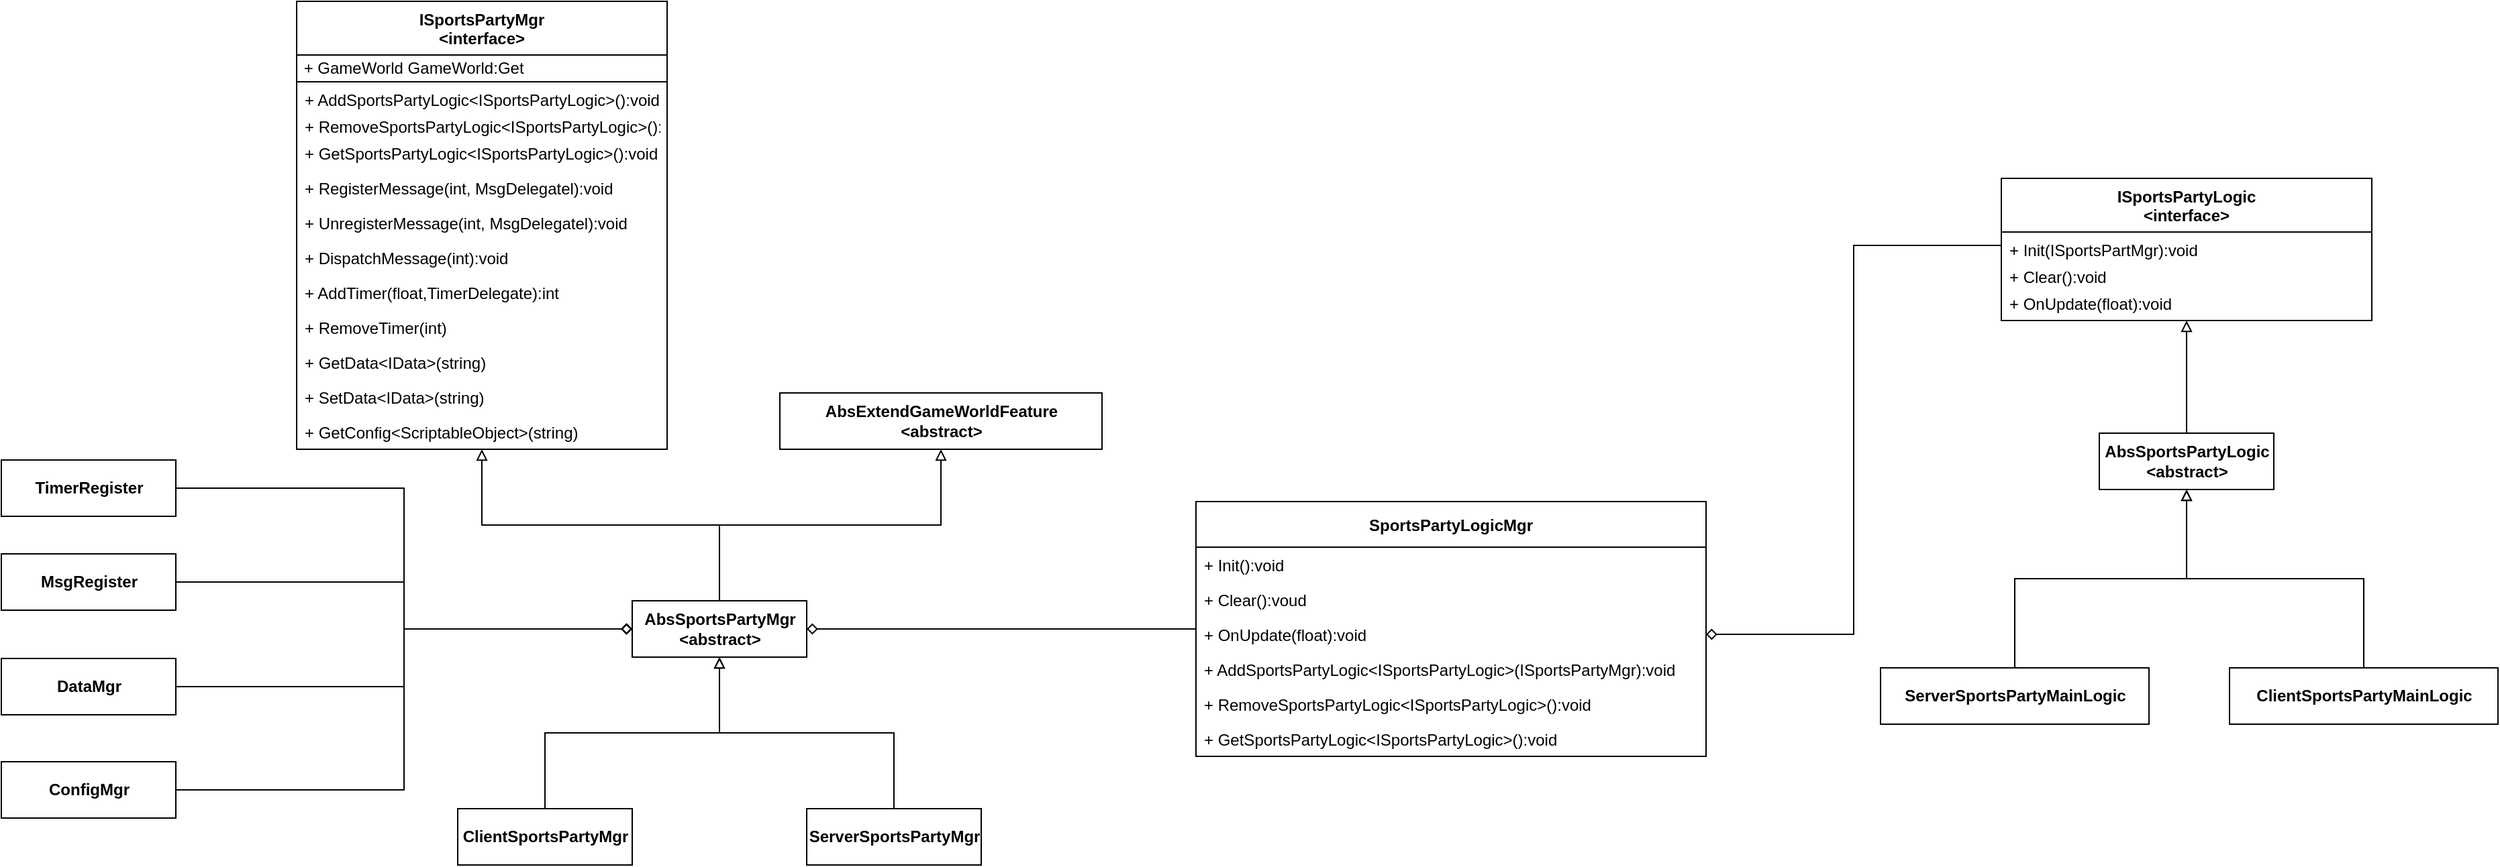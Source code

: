 <mxfile version="14.7.9" type="github">
  <diagram id="UjRWrSYmWmLsp1RYXXkG" name="Page-1">
    <mxGraphModel dx="2889" dy="2235" grid="1" gridSize="10" guides="1" tooltips="1" connect="1" arrows="1" fold="1" page="1" pageScale="1" pageWidth="827" pageHeight="1169" math="0" shadow="0">
      <root>
        <mxCell id="0" />
        <mxCell id="1" parent="0" />
        <mxCell id="MPp4sxlTrNqLZG6eKZOQ-2" value="ISportsPartyMgr&#xa;&lt;interface&gt;" style="swimlane;fontStyle=1;childLayout=stackLayout;horizontal=1;startSize=40;fillColor=none;horizontalStack=0;resizeParent=1;resizeParentMax=0;resizeLast=0;collapsible=1;marginBottom=0;" parent="1" vertex="1">
          <mxGeometry x="-500" y="-82" width="276" height="334" as="geometry" />
        </mxCell>
        <mxCell id="RDaWVOIWa97cIHOVZwn_-25" value="&amp;nbsp;+ GameWorld GameWorld:Get" style="html=1;align=left;" vertex="1" parent="MPp4sxlTrNqLZG6eKZOQ-2">
          <mxGeometry y="40" width="276" height="20" as="geometry" />
        </mxCell>
        <mxCell id="MPp4sxlTrNqLZG6eKZOQ-3" value="+ AddSportsPartyLogic&lt;ISportsPartyLogic&gt;():void" style="text;strokeColor=none;fillColor=none;align=left;verticalAlign=top;spacingLeft=4;spacingRight=4;overflow=hidden;rotatable=0;points=[[0,0.5],[1,0.5]];portConstraint=eastwest;" parent="MPp4sxlTrNqLZG6eKZOQ-2" vertex="1">
          <mxGeometry y="60" width="276" height="20" as="geometry" />
        </mxCell>
        <mxCell id="MPp4sxlTrNqLZG6eKZOQ-11" value="+ RemoveSportsPartyLogic&lt;ISportsPartyLogic&gt;():void" style="text;strokeColor=none;fillColor=none;align=left;verticalAlign=top;spacingLeft=4;spacingRight=4;overflow=hidden;rotatable=0;points=[[0,0.5],[1,0.5]];portConstraint=eastwest;" parent="MPp4sxlTrNqLZG6eKZOQ-2" vertex="1">
          <mxGeometry y="80" width="276" height="20" as="geometry" />
        </mxCell>
        <mxCell id="MPp4sxlTrNqLZG6eKZOQ-4" value="+ GetSportsPartyLogic&lt;ISportsPartyLogic&gt;():void" style="text;strokeColor=none;fillColor=none;align=left;verticalAlign=top;spacingLeft=4;spacingRight=4;overflow=hidden;rotatable=0;points=[[0,0.5],[1,0.5]];portConstraint=eastwest;" parent="MPp4sxlTrNqLZG6eKZOQ-2" vertex="1">
          <mxGeometry y="100" width="276" height="26" as="geometry" />
        </mxCell>
        <mxCell id="MPp4sxlTrNqLZG6eKZOQ-17" value="+ RegisterMessage(int, MsgDelegatel):void" style="text;strokeColor=none;fillColor=none;align=left;verticalAlign=top;spacingLeft=4;spacingRight=4;overflow=hidden;rotatable=0;points=[[0,0.5],[1,0.5]];portConstraint=eastwest;" parent="MPp4sxlTrNqLZG6eKZOQ-2" vertex="1">
          <mxGeometry y="126" width="276" height="26" as="geometry" />
        </mxCell>
        <mxCell id="MPp4sxlTrNqLZG6eKZOQ-19" value="+ UnregisterMessage(int, MsgDelegatel):void" style="text;strokeColor=none;fillColor=none;align=left;verticalAlign=top;spacingLeft=4;spacingRight=4;overflow=hidden;rotatable=0;points=[[0,0.5],[1,0.5]];portConstraint=eastwest;" parent="MPp4sxlTrNqLZG6eKZOQ-2" vertex="1">
          <mxGeometry y="152" width="276" height="26" as="geometry" />
        </mxCell>
        <mxCell id="MPp4sxlTrNqLZG6eKZOQ-20" value="+ DispatchMessage(int):void" style="text;strokeColor=none;fillColor=none;align=left;verticalAlign=top;spacingLeft=4;spacingRight=4;overflow=hidden;rotatable=0;points=[[0,0.5],[1,0.5]];portConstraint=eastwest;" parent="MPp4sxlTrNqLZG6eKZOQ-2" vertex="1">
          <mxGeometry y="178" width="276" height="26" as="geometry" />
        </mxCell>
        <mxCell id="MPp4sxlTrNqLZG6eKZOQ-21" value="+ AddTimer(float,TimerDelegate):int" style="text;strokeColor=none;fillColor=none;align=left;verticalAlign=top;spacingLeft=4;spacingRight=4;overflow=hidden;rotatable=0;points=[[0,0.5],[1,0.5]];portConstraint=eastwest;" parent="MPp4sxlTrNqLZG6eKZOQ-2" vertex="1">
          <mxGeometry y="204" width="276" height="26" as="geometry" />
        </mxCell>
        <mxCell id="MPp4sxlTrNqLZG6eKZOQ-23" value="+ RemoveTimer(int)" style="text;strokeColor=none;fillColor=none;align=left;verticalAlign=top;spacingLeft=4;spacingRight=4;overflow=hidden;rotatable=0;points=[[0,0.5],[1,0.5]];portConstraint=eastwest;" parent="MPp4sxlTrNqLZG6eKZOQ-2" vertex="1">
          <mxGeometry y="230" width="276" height="26" as="geometry" />
        </mxCell>
        <mxCell id="MPp4sxlTrNqLZG6eKZOQ-91" value="+ GetData&lt;IData&gt;(string)" style="text;strokeColor=none;fillColor=none;align=left;verticalAlign=top;spacingLeft=4;spacingRight=4;overflow=hidden;rotatable=0;points=[[0,0.5],[1,0.5]];portConstraint=eastwest;" parent="MPp4sxlTrNqLZG6eKZOQ-2" vertex="1">
          <mxGeometry y="256" width="276" height="26" as="geometry" />
        </mxCell>
        <mxCell id="MPp4sxlTrNqLZG6eKZOQ-92" value="+ SetData&lt;IData&gt;(string)" style="text;strokeColor=none;fillColor=none;align=left;verticalAlign=top;spacingLeft=4;spacingRight=4;overflow=hidden;rotatable=0;points=[[0,0.5],[1,0.5]];portConstraint=eastwest;" parent="MPp4sxlTrNqLZG6eKZOQ-2" vertex="1">
          <mxGeometry y="282" width="276" height="26" as="geometry" />
        </mxCell>
        <mxCell id="RDaWVOIWa97cIHOVZwn_-3" value="+ GetConfig&lt;ScriptableObject&gt;(string)" style="text;strokeColor=none;fillColor=none;align=left;verticalAlign=top;spacingLeft=4;spacingRight=4;overflow=hidden;rotatable=0;points=[[0,0.5],[1,0.5]];portConstraint=eastwest;" vertex="1" parent="MPp4sxlTrNqLZG6eKZOQ-2">
          <mxGeometry y="308" width="276" height="26" as="geometry" />
        </mxCell>
        <mxCell id="MPp4sxlTrNqLZG6eKZOQ-38" style="edgeStyle=orthogonalEdgeStyle;rounded=0;orthogonalLoop=1;jettySize=auto;html=1;exitX=0.5;exitY=0;exitDx=0;exitDy=0;startSize=26;endArrow=block;endFill=0;" parent="1" source="MPp4sxlTrNqLZG6eKZOQ-24" target="MPp4sxlTrNqLZG6eKZOQ-2" edge="1">
          <mxGeometry relative="1" as="geometry" />
        </mxCell>
        <mxCell id="MPp4sxlTrNqLZG6eKZOQ-40" style="edgeStyle=orthogonalEdgeStyle;rounded=0;orthogonalLoop=1;jettySize=auto;html=1;exitX=0.5;exitY=0;exitDx=0;exitDy=0;entryX=0.5;entryY=1;entryDx=0;entryDy=0;startSize=26;endArrow=block;endFill=0;" parent="1" source="MPp4sxlTrNqLZG6eKZOQ-24" target="MPp4sxlTrNqLZG6eKZOQ-39" edge="1">
          <mxGeometry relative="1" as="geometry" />
        </mxCell>
        <mxCell id="MPp4sxlTrNqLZG6eKZOQ-24" value="&lt;span style=&quot;font-weight: 700&quot;&gt;AbsSportsPartyMgr&lt;/span&gt;&lt;br style=&quot;padding: 0px ; margin: 0px ; font-weight: 700&quot;&gt;&lt;span style=&quot;font-weight: 700&quot;&gt;&amp;lt;abstract&amp;gt;&lt;/span&gt;" style="html=1;startSize=26;fillColor=none;" parent="1" vertex="1">
          <mxGeometry x="-250" y="365" width="130" height="42" as="geometry" />
        </mxCell>
        <mxCell id="MPp4sxlTrNqLZG6eKZOQ-33" style="edgeStyle=orthogonalEdgeStyle;rounded=0;orthogonalLoop=1;jettySize=auto;html=1;exitX=0.5;exitY=0;exitDx=0;exitDy=0;entryX=0.5;entryY=1;entryDx=0;entryDy=0;startSize=26;endArrow=block;endFill=0;" parent="1" source="MPp4sxlTrNqLZG6eKZOQ-30" target="MPp4sxlTrNqLZG6eKZOQ-24" edge="1">
          <mxGeometry relative="1" as="geometry" />
        </mxCell>
        <mxCell id="MPp4sxlTrNqLZG6eKZOQ-30" value="&lt;span style=&quot;font-weight: 700&quot;&gt;ClientSportsPartyMgr&lt;/span&gt;&lt;br style=&quot;padding: 0px ; margin: 0px ; font-weight: 700&quot;&gt;" style="html=1;startSize=26;fillColor=none;" parent="1" vertex="1">
          <mxGeometry x="-380" y="520" width="130" height="42" as="geometry" />
        </mxCell>
        <mxCell id="MPp4sxlTrNqLZG6eKZOQ-35" style="edgeStyle=orthogonalEdgeStyle;rounded=0;orthogonalLoop=1;jettySize=auto;html=1;exitX=0.5;exitY=0;exitDx=0;exitDy=0;entryX=0.5;entryY=1;entryDx=0;entryDy=0;startSize=26;endArrow=block;endFill=0;" parent="1" source="MPp4sxlTrNqLZG6eKZOQ-31" target="MPp4sxlTrNqLZG6eKZOQ-24" edge="1">
          <mxGeometry relative="1" as="geometry" />
        </mxCell>
        <mxCell id="MPp4sxlTrNqLZG6eKZOQ-31" value="&lt;span style=&quot;font-weight: 700&quot;&gt;ServerSportsPartyMgr&lt;/span&gt;" style="html=1;startSize=26;fillColor=none;" parent="1" vertex="1">
          <mxGeometry x="-120" y="520" width="130" height="42" as="geometry" />
        </mxCell>
        <mxCell id="MPp4sxlTrNqLZG6eKZOQ-39" value="&lt;b&gt;AbsExtendGameWorldFeature&lt;br&gt;&lt;/b&gt;&lt;span style=&quot;font-weight: 700&quot;&gt;&amp;lt;abstract&amp;gt;&lt;/span&gt;&lt;b&gt;&lt;br&gt;&lt;/b&gt;" style="html=1;startSize=26;fillColor=none;" parent="1" vertex="1">
          <mxGeometry x="-140" y="210" width="240" height="42" as="geometry" />
        </mxCell>
        <mxCell id="MPp4sxlTrNqLZG6eKZOQ-56" style="edgeStyle=orthogonalEdgeStyle;rounded=0;orthogonalLoop=1;jettySize=auto;html=1;entryX=1;entryY=0.5;entryDx=0;entryDy=0;startSize=26;endArrow=diamond;endFill=0;" parent="1" source="MPp4sxlTrNqLZG6eKZOQ-41" target="MPp4sxlTrNqLZG6eKZOQ-24" edge="1">
          <mxGeometry relative="1" as="geometry" />
        </mxCell>
        <mxCell id="MPp4sxlTrNqLZG6eKZOQ-41" value="SportsPartyLogicMgr" style="swimlane;fontStyle=1;childLayout=stackLayout;horizontal=1;startSize=34;fillColor=none;horizontalStack=0;resizeParent=1;resizeParentMax=0;resizeLast=0;collapsible=1;marginBottom=0;" parent="1" vertex="1">
          <mxGeometry x="170" y="291" width="380" height="190" as="geometry" />
        </mxCell>
        <mxCell id="MPp4sxlTrNqLZG6eKZOQ-42" value="+ Init():void" style="text;strokeColor=none;fillColor=none;align=left;verticalAlign=top;spacingLeft=4;spacingRight=4;overflow=hidden;rotatable=0;points=[[0,0.5],[1,0.5]];portConstraint=eastwest;" parent="MPp4sxlTrNqLZG6eKZOQ-41" vertex="1">
          <mxGeometry y="34" width="380" height="26" as="geometry" />
        </mxCell>
        <mxCell id="MPp4sxlTrNqLZG6eKZOQ-43" value="+ Clear():voud" style="text;strokeColor=none;fillColor=none;align=left;verticalAlign=top;spacingLeft=4;spacingRight=4;overflow=hidden;rotatable=0;points=[[0,0.5],[1,0.5]];portConstraint=eastwest;" parent="MPp4sxlTrNqLZG6eKZOQ-41" vertex="1">
          <mxGeometry y="60" width="380" height="26" as="geometry" />
        </mxCell>
        <mxCell id="MPp4sxlTrNqLZG6eKZOQ-44" value="+ OnUpdate(float):void" style="text;strokeColor=none;fillColor=none;align=left;verticalAlign=top;spacingLeft=4;spacingRight=4;overflow=hidden;rotatable=0;points=[[0,0.5],[1,0.5]];portConstraint=eastwest;" parent="MPp4sxlTrNqLZG6eKZOQ-41" vertex="1">
          <mxGeometry y="86" width="380" height="26" as="geometry" />
        </mxCell>
        <mxCell id="MPp4sxlTrNqLZG6eKZOQ-45" value="+ AddSportsPartyLogic&lt;ISportsPartyLogic&gt;(ISportsPartyMgr):void" style="text;strokeColor=none;fillColor=none;align=left;verticalAlign=top;spacingLeft=4;spacingRight=4;overflow=hidden;rotatable=0;points=[[0,0.5],[1,0.5]];portConstraint=eastwest;" parent="MPp4sxlTrNqLZG6eKZOQ-41" vertex="1">
          <mxGeometry y="112" width="380" height="26" as="geometry" />
        </mxCell>
        <mxCell id="MPp4sxlTrNqLZG6eKZOQ-46" value="+ RemoveSportsPartyLogic&lt;ISportsPartyLogic&gt;():void" style="text;strokeColor=none;fillColor=none;align=left;verticalAlign=top;spacingLeft=4;spacingRight=4;overflow=hidden;rotatable=0;points=[[0,0.5],[1,0.5]];portConstraint=eastwest;" parent="MPp4sxlTrNqLZG6eKZOQ-41" vertex="1">
          <mxGeometry y="138" width="380" height="26" as="geometry" />
        </mxCell>
        <mxCell id="MPp4sxlTrNqLZG6eKZOQ-54" value="+ GetSportsPartyLogic&lt;ISportsPartyLogic&gt;():void" style="text;strokeColor=none;fillColor=none;align=left;verticalAlign=top;spacingLeft=4;spacingRight=4;overflow=hidden;rotatable=0;points=[[0,0.5],[1,0.5]];portConstraint=eastwest;" parent="MPp4sxlTrNqLZG6eKZOQ-41" vertex="1">
          <mxGeometry y="164" width="380" height="26" as="geometry" />
        </mxCell>
        <mxCell id="MPp4sxlTrNqLZG6eKZOQ-57" value="ISportsPartyLogic&#xa;&lt;interface&gt;" style="swimlane;fontStyle=1;childLayout=stackLayout;horizontal=1;startSize=40;fillColor=none;horizontalStack=0;resizeParent=1;resizeParentMax=0;resizeLast=0;collapsible=1;marginBottom=0;" parent="1" vertex="1">
          <mxGeometry x="770" y="50" width="276" height="106" as="geometry">
            <mxRectangle x="292" y="610" width="140" height="40" as="alternateBounds" />
          </mxGeometry>
        </mxCell>
        <mxCell id="MPp4sxlTrNqLZG6eKZOQ-58" value="+ Init(ISportsPartMgr):void" style="text;strokeColor=none;fillColor=none;align=left;verticalAlign=top;spacingLeft=4;spacingRight=4;overflow=hidden;rotatable=0;points=[[0,0.5],[1,0.5]];portConstraint=eastwest;" parent="MPp4sxlTrNqLZG6eKZOQ-57" vertex="1">
          <mxGeometry y="40" width="276" height="20" as="geometry" />
        </mxCell>
        <mxCell id="MPp4sxlTrNqLZG6eKZOQ-59" value="+ Clear():void" style="text;strokeColor=none;fillColor=none;align=left;verticalAlign=top;spacingLeft=4;spacingRight=4;overflow=hidden;rotatable=0;points=[[0,0.5],[1,0.5]];portConstraint=eastwest;" parent="MPp4sxlTrNqLZG6eKZOQ-57" vertex="1">
          <mxGeometry y="60" width="276" height="20" as="geometry" />
        </mxCell>
        <mxCell id="MPp4sxlTrNqLZG6eKZOQ-60" value="+ OnUpdate(float):void" style="text;strokeColor=none;fillColor=none;align=left;verticalAlign=top;spacingLeft=4;spacingRight=4;overflow=hidden;rotatable=0;points=[[0,0.5],[1,0.5]];portConstraint=eastwest;" parent="MPp4sxlTrNqLZG6eKZOQ-57" vertex="1">
          <mxGeometry y="80" width="276" height="26" as="geometry" />
        </mxCell>
        <mxCell id="MPp4sxlTrNqLZG6eKZOQ-67" style="edgeStyle=orthogonalEdgeStyle;rounded=0;orthogonalLoop=1;jettySize=auto;html=1;exitX=0.5;exitY=0;exitDx=0;exitDy=0;startSize=26;endArrow=block;endFill=0;" parent="1" source="MPp4sxlTrNqLZG6eKZOQ-66" target="MPp4sxlTrNqLZG6eKZOQ-57" edge="1">
          <mxGeometry relative="1" as="geometry" />
        </mxCell>
        <mxCell id="MPp4sxlTrNqLZG6eKZOQ-66" value="&lt;span style=&quot;font-weight: 700&quot;&gt;AbsSportsPartyLogic&lt;/span&gt;&lt;br style=&quot;padding: 0px ; margin: 0px ; font-weight: 700&quot;&gt;&lt;span style=&quot;font-weight: 700&quot;&gt;&amp;lt;abstract&amp;gt;&lt;/span&gt;" style="html=1;startSize=26;fillColor=none;" parent="1" vertex="1">
          <mxGeometry x="843" y="240" width="130" height="42" as="geometry" />
        </mxCell>
        <mxCell id="MPp4sxlTrNqLZG6eKZOQ-77" style="edgeStyle=orthogonalEdgeStyle;rounded=0;orthogonalLoop=1;jettySize=auto;html=1;exitX=0;exitY=0.5;exitDx=0;exitDy=0;entryX=1;entryY=0.5;entryDx=0;entryDy=0;startSize=26;endArrow=diamond;endFill=0;" parent="1" source="MPp4sxlTrNqLZG6eKZOQ-58" target="MPp4sxlTrNqLZG6eKZOQ-44" edge="1">
          <mxGeometry relative="1" as="geometry" />
        </mxCell>
        <mxCell id="MPp4sxlTrNqLZG6eKZOQ-80" style="edgeStyle=orthogonalEdgeStyle;rounded=0;orthogonalLoop=1;jettySize=auto;html=1;exitX=0.5;exitY=0;exitDx=0;exitDy=0;entryX=0.5;entryY=1;entryDx=0;entryDy=0;startSize=26;endArrow=block;endFill=0;" parent="1" source="MPp4sxlTrNqLZG6eKZOQ-78" target="MPp4sxlTrNqLZG6eKZOQ-66" edge="1">
          <mxGeometry relative="1" as="geometry" />
        </mxCell>
        <mxCell id="MPp4sxlTrNqLZG6eKZOQ-78" value="&lt;span style=&quot;font-weight: 700&quot;&gt;ServerSportsPartyMainLogic&lt;/span&gt;" style="html=1;startSize=26;fillColor=none;" parent="1" vertex="1">
          <mxGeometry x="680" y="415" width="200" height="42" as="geometry" />
        </mxCell>
        <mxCell id="MPp4sxlTrNqLZG6eKZOQ-81" style="edgeStyle=orthogonalEdgeStyle;rounded=0;orthogonalLoop=1;jettySize=auto;html=1;exitX=0.5;exitY=0;exitDx=0;exitDy=0;startSize=26;endArrow=block;endFill=0;" parent="1" source="MPp4sxlTrNqLZG6eKZOQ-79" target="MPp4sxlTrNqLZG6eKZOQ-66" edge="1">
          <mxGeometry relative="1" as="geometry" />
        </mxCell>
        <mxCell id="MPp4sxlTrNqLZG6eKZOQ-79" value="&lt;span style=&quot;font-weight: 700&quot;&gt;ClientSportsPartyMainLogic&lt;/span&gt;" style="html=1;startSize=26;fillColor=none;" parent="1" vertex="1">
          <mxGeometry x="940" y="415" width="200" height="42" as="geometry" />
        </mxCell>
        <mxCell id="MPp4sxlTrNqLZG6eKZOQ-85" style="edgeStyle=orthogonalEdgeStyle;rounded=0;orthogonalLoop=1;jettySize=auto;html=1;exitX=1;exitY=0.5;exitDx=0;exitDy=0;entryX=0;entryY=0.5;entryDx=0;entryDy=0;startSize=26;endArrow=diamond;endFill=0;" parent="1" source="MPp4sxlTrNqLZG6eKZOQ-83" target="MPp4sxlTrNqLZG6eKZOQ-24" edge="1">
          <mxGeometry relative="1" as="geometry" />
        </mxCell>
        <mxCell id="MPp4sxlTrNqLZG6eKZOQ-83" value="&lt;span style=&quot;font-weight: 700&quot;&gt;TimerRegister&lt;/span&gt;" style="html=1;startSize=26;fillColor=none;" parent="1" vertex="1">
          <mxGeometry x="-720" y="260" width="130" height="42" as="geometry" />
        </mxCell>
        <mxCell id="MPp4sxlTrNqLZG6eKZOQ-86" style="edgeStyle=orthogonalEdgeStyle;rounded=0;orthogonalLoop=1;jettySize=auto;html=1;entryX=0;entryY=0.5;entryDx=0;entryDy=0;startSize=26;endArrow=diamond;endFill=0;" parent="1" source="MPp4sxlTrNqLZG6eKZOQ-84" target="MPp4sxlTrNqLZG6eKZOQ-24" edge="1">
          <mxGeometry relative="1" as="geometry" />
        </mxCell>
        <mxCell id="MPp4sxlTrNqLZG6eKZOQ-84" value="&lt;span style=&quot;font-weight: 700&quot;&gt;MsgRegister&lt;/span&gt;" style="html=1;startSize=26;fillColor=none;" parent="1" vertex="1">
          <mxGeometry x="-720" y="330" width="130" height="42" as="geometry" />
        </mxCell>
        <mxCell id="MPp4sxlTrNqLZG6eKZOQ-90" style="edgeStyle=orthogonalEdgeStyle;rounded=0;orthogonalLoop=1;jettySize=auto;html=1;exitX=1;exitY=0.5;exitDx=0;exitDy=0;entryX=0;entryY=0.5;entryDx=0;entryDy=0;startSize=26;endArrow=diamond;endFill=0;" parent="1" source="MPp4sxlTrNqLZG6eKZOQ-89" target="MPp4sxlTrNqLZG6eKZOQ-24" edge="1">
          <mxGeometry relative="1" as="geometry" />
        </mxCell>
        <mxCell id="MPp4sxlTrNqLZG6eKZOQ-89" value="&lt;span style=&quot;font-weight: 700&quot;&gt;DataMgr&lt;/span&gt;" style="html=1;startSize=26;fillColor=none;" parent="1" vertex="1">
          <mxGeometry x="-720" y="408" width="130" height="42" as="geometry" />
        </mxCell>
        <mxCell id="RDaWVOIWa97cIHOVZwn_-2" style="edgeStyle=orthogonalEdgeStyle;rounded=0;orthogonalLoop=1;jettySize=auto;html=1;exitX=1;exitY=0.5;exitDx=0;exitDy=0;entryX=0;entryY=0.5;entryDx=0;entryDy=0;endArrow=diamond;endFill=0;" edge="1" parent="1" source="RDaWVOIWa97cIHOVZwn_-1" target="MPp4sxlTrNqLZG6eKZOQ-24">
          <mxGeometry relative="1" as="geometry" />
        </mxCell>
        <mxCell id="RDaWVOIWa97cIHOVZwn_-1" value="&lt;span style=&quot;font-weight: 700&quot;&gt;ConfigMgr&lt;/span&gt;" style="html=1;startSize=26;fillColor=none;" vertex="1" parent="1">
          <mxGeometry x="-720" y="485" width="130" height="42" as="geometry" />
        </mxCell>
      </root>
    </mxGraphModel>
  </diagram>
</mxfile>
